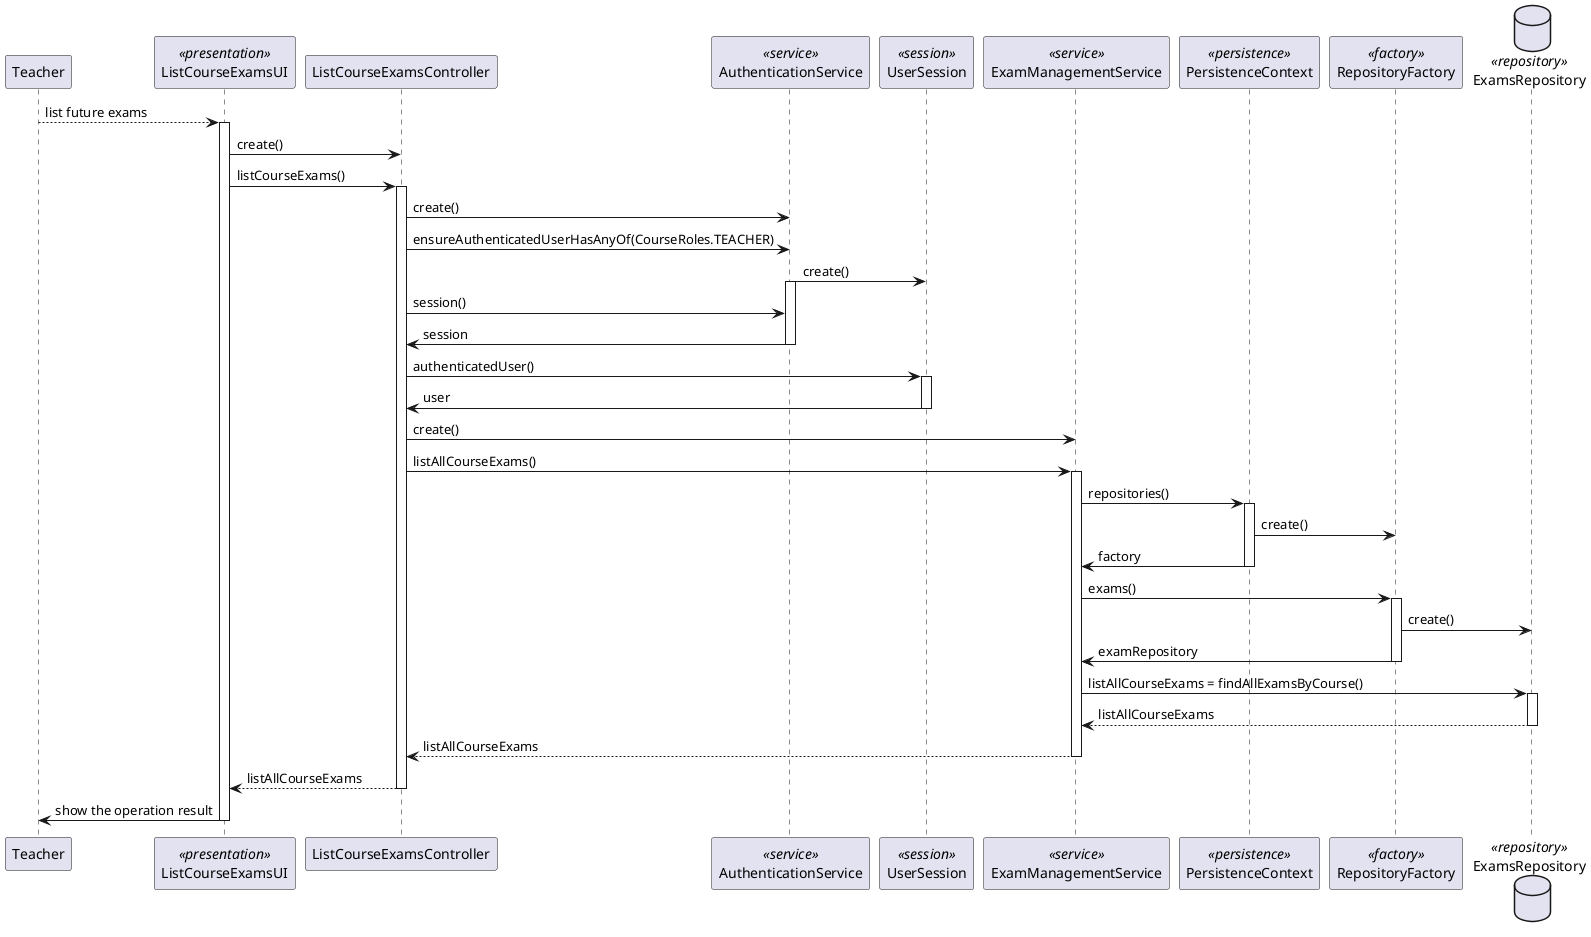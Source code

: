 @startuml

participant Teacher as Actor
participant ListCourseExamsUI as UI <<presentation>>
participant ListCourseExamsController as Controller
participant AuthenticationService as Autzh <<service>>
participant UserSession as UserSession <<session>>
participant ExamManagementService as Service <<service>>
participant PersistenceContext as Context <<persistence>>
participant RepositoryFactory as Factory <<factory>>
database ExamsRepository as Repository <<repository>>

Actor --> UI : list future exams

activate UI
UI -> Controller : create()

UI -> Controller : listCourseExams()

activate Controller
Controller -> Autzh : create()
Controller -> Autzh : ensureAuthenticatedUserHasAnyOf(CourseRoles.TEACHER)
Autzh -> UserSession : create()

activate Autzh
Controller -> Autzh : session()
Autzh -> Controller : session
deactivate Autzh

Controller -> UserSession : authenticatedUser()
activate UserSession
UserSession -> Controller : user
deactivate UserSession

Controller -> Service : create()
Controller -> Service : listAllCourseExams()

activate Service
Service -> Context : repositories()

activate Context
Context -> Factory : create()
Context -> Service : factory
deactivate Context

Service -> Factory : exams()

activate Factory
Factory -> Repository : create()
Factory -> Service : examRepository
deactivate Factory

Service -> Repository : listAllCourseExams = findAllExamsByCourse()

activate Repository
Repository --> Service : listAllCourseExams

deactivate Repository
Service --> Controller : listAllCourseExams

deactivate Service
Controller --> UI : listAllCourseExams

deactivate Controller
UI -> Actor : show the operation result

deactivate UI

@enduml